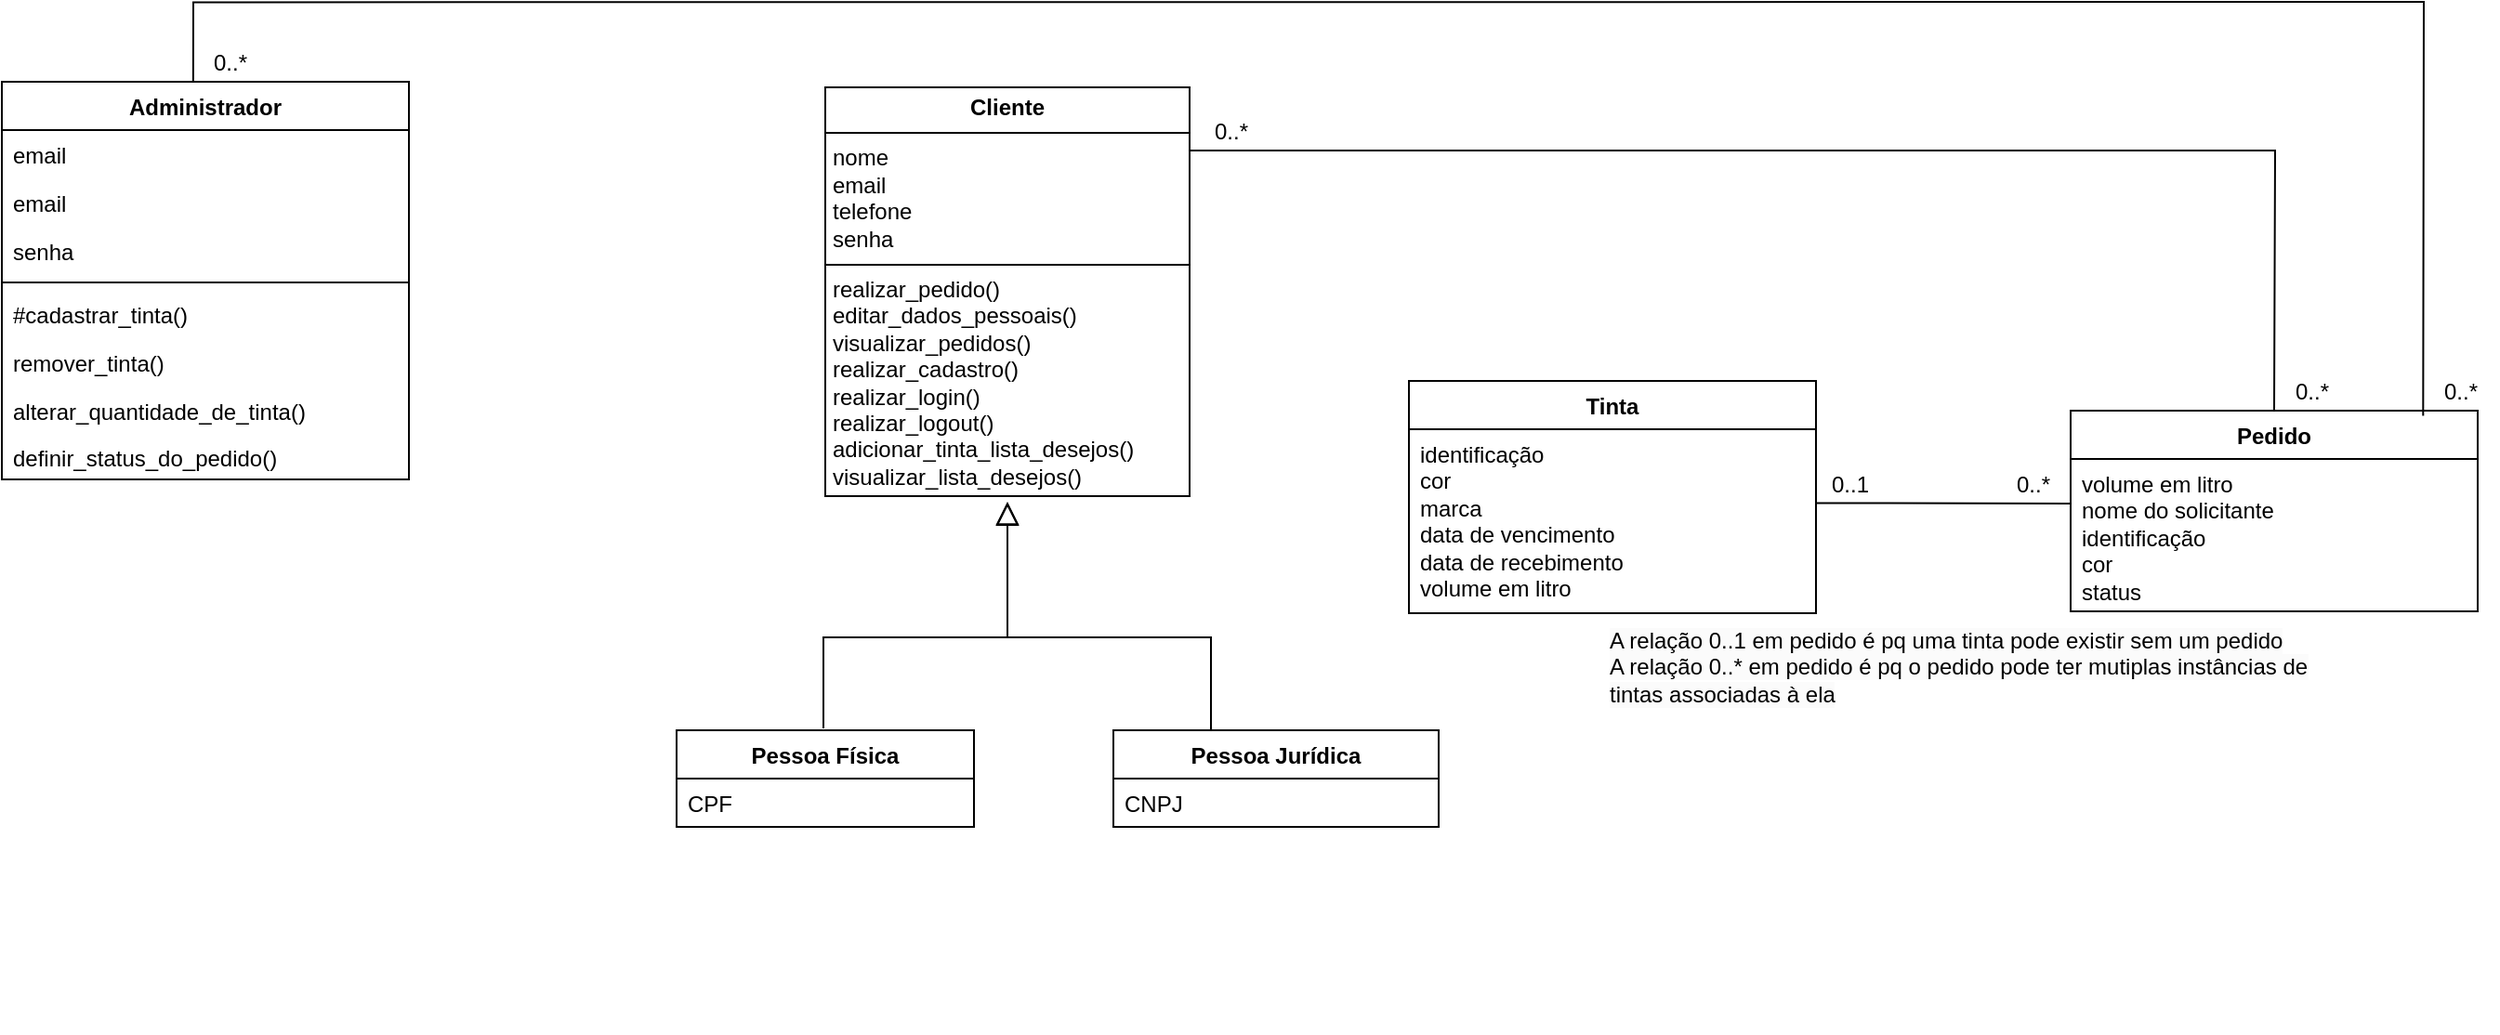 <mxfile version="26.1.3">
  <diagram id="C5RBs43oDa-KdzZeNtuy" name="Page-1">
    <mxGraphModel dx="2261" dy="772" grid="1" gridSize="10" guides="1" tooltips="1" connect="1" arrows="1" fold="1" page="1" pageScale="1" pageWidth="827" pageHeight="1169" math="0" shadow="0">
      <root>
        <mxCell id="WIyWlLk6GJQsqaUBKTNV-0" />
        <mxCell id="WIyWlLk6GJQsqaUBKTNV-1" parent="WIyWlLk6GJQsqaUBKTNV-0" />
        <mxCell id="bwoavTPhw_IVbU03ULFL-0" value="Administrador" style="swimlane;fontStyle=1;align=center;verticalAlign=top;childLayout=stackLayout;horizontal=1;startSize=26;horizontalStack=0;resizeParent=1;resizeParentMax=0;resizeLast=0;collapsible=1;marginBottom=0;whiteSpace=wrap;html=1;" vertex="1" parent="WIyWlLk6GJQsqaUBKTNV-1">
          <mxGeometry x="-543" y="83" width="219" height="214" as="geometry" />
        </mxCell>
        <mxCell id="bwoavTPhw_IVbU03ULFL-1" value="email&lt;div&gt;&lt;br&gt;&lt;/div&gt;" style="text;strokeColor=none;fillColor=none;align=left;verticalAlign=top;spacingLeft=4;spacingRight=4;overflow=hidden;rotatable=0;points=[[0,0.5],[1,0.5]];portConstraint=eastwest;whiteSpace=wrap;html=1;" vertex="1" parent="bwoavTPhw_IVbU03ULFL-0">
          <mxGeometry y="26" width="219" height="26" as="geometry" />
        </mxCell>
        <mxCell id="bwoavTPhw_IVbU03ULFL-63" value="email&lt;div&gt;&lt;br&gt;&lt;/div&gt;" style="text;strokeColor=none;fillColor=none;align=left;verticalAlign=top;spacingLeft=4;spacingRight=4;overflow=hidden;rotatable=0;points=[[0,0.5],[1,0.5]];portConstraint=eastwest;whiteSpace=wrap;html=1;" vertex="1" parent="bwoavTPhw_IVbU03ULFL-0">
          <mxGeometry y="52" width="219" height="26" as="geometry" />
        </mxCell>
        <mxCell id="bwoavTPhw_IVbU03ULFL-2" value="&lt;div&gt;senha&lt;/div&gt;" style="text;strokeColor=none;fillColor=none;align=left;verticalAlign=top;spacingLeft=4;spacingRight=4;overflow=hidden;rotatable=0;points=[[0,0.5],[1,0.5]];portConstraint=eastwest;whiteSpace=wrap;html=1;" vertex="1" parent="bwoavTPhw_IVbU03ULFL-0">
          <mxGeometry y="78" width="219" height="26" as="geometry" />
        </mxCell>
        <mxCell id="bwoavTPhw_IVbU03ULFL-3" value="" style="line;strokeWidth=1;fillColor=none;align=left;verticalAlign=middle;spacingTop=-1;spacingLeft=3;spacingRight=3;rotatable=0;labelPosition=right;points=[];portConstraint=eastwest;strokeColor=inherit;" vertex="1" parent="bwoavTPhw_IVbU03ULFL-0">
          <mxGeometry y="104" width="219" height="8" as="geometry" />
        </mxCell>
        <mxCell id="bwoavTPhw_IVbU03ULFL-4" value="#cadastrar_tinta()&lt;div&gt;&lt;br&gt;&lt;/div&gt;&lt;div&gt;&lt;br&gt;&lt;/div&gt;" style="text;strokeColor=none;fillColor=none;align=left;verticalAlign=top;spacingLeft=4;spacingRight=4;overflow=hidden;rotatable=0;points=[[0,0.5],[1,0.5]];portConstraint=eastwest;whiteSpace=wrap;html=1;" vertex="1" parent="bwoavTPhw_IVbU03ULFL-0">
          <mxGeometry y="112" width="219" height="26" as="geometry" />
        </mxCell>
        <mxCell id="bwoavTPhw_IVbU03ULFL-5" value="remover_tinta()" style="text;strokeColor=none;fillColor=none;align=left;verticalAlign=top;spacingLeft=4;spacingRight=4;overflow=hidden;rotatable=0;points=[[0,0.5],[1,0.5]];portConstraint=eastwest;whiteSpace=wrap;html=1;" vertex="1" parent="bwoavTPhw_IVbU03ULFL-0">
          <mxGeometry y="138" width="219" height="26" as="geometry" />
        </mxCell>
        <mxCell id="bwoavTPhw_IVbU03ULFL-6" value="alterar_quantidade_de_tinta()&lt;div&gt;&lt;br&gt;&lt;/div&gt;" style="text;strokeColor=none;fillColor=none;align=left;verticalAlign=top;spacingLeft=4;spacingRight=4;overflow=hidden;rotatable=0;points=[[0,0.5],[1,0.5]];portConstraint=eastwest;whiteSpace=wrap;html=1;" vertex="1" parent="bwoavTPhw_IVbU03ULFL-0">
          <mxGeometry y="164" width="219" height="25" as="geometry" />
        </mxCell>
        <mxCell id="bwoavTPhw_IVbU03ULFL-7" value="definir_status_do_pedido()" style="text;strokeColor=none;fillColor=none;align=left;verticalAlign=top;spacingLeft=4;spacingRight=4;overflow=hidden;rotatable=0;points=[[0,0.5],[1,0.5]];portConstraint=eastwest;whiteSpace=wrap;html=1;" vertex="1" parent="bwoavTPhw_IVbU03ULFL-0">
          <mxGeometry y="189" width="219" height="25" as="geometry" />
        </mxCell>
        <mxCell id="bwoavTPhw_IVbU03ULFL-15" value="" style="rounded=0;orthogonalLoop=1;jettySize=auto;html=1;endArrow=halfCircle;endFill=0;endSize=6;strokeWidth=1;sketch=0;fontSize=12;curved=0;strokeColor=none;" edge="1" parent="WIyWlLk6GJQsqaUBKTNV-1" target="bwoavTPhw_IVbU03ULFL-16">
          <mxGeometry relative="1" as="geometry">
            <mxPoint x="15" y="514" as="sourcePoint" />
          </mxGeometry>
        </mxCell>
        <mxCell id="bwoavTPhw_IVbU03ULFL-16" value="" style="ellipse;whiteSpace=wrap;html=1;align=center;aspect=fixed;fillColor=none;strokeColor=none;resizable=0;perimeter=centerPerimeter;rotatable=0;allowArrows=0;points=[];outlineConnect=1;" vertex="1" parent="WIyWlLk6GJQsqaUBKTNV-1">
          <mxGeometry x="10" y="582" width="10" height="10" as="geometry" />
        </mxCell>
        <mxCell id="bwoavTPhw_IVbU03ULFL-52" value="&lt;p style=&quot;margin:0px;margin-top:4px;text-align:center;&quot;&gt;&lt;b&gt;Cliente&lt;/b&gt;&lt;/p&gt;&lt;hr size=&quot;1&quot; style=&quot;border-style:solid;&quot;&gt;&lt;p style=&quot;margin:0px;margin-left:4px;&quot;&gt;nome&lt;/p&gt;&lt;p style=&quot;margin:0px;margin-left:4px;&quot;&gt;email&lt;/p&gt;&lt;p style=&quot;margin:0px;margin-left:4px;&quot;&gt;telefone&lt;/p&gt;&lt;p style=&quot;margin:0px;margin-left:4px;&quot;&gt;senha&lt;br&gt;&lt;/p&gt;&lt;hr size=&quot;1&quot; style=&quot;border-style:solid;&quot;&gt;&lt;p style=&quot;margin:0px;margin-left:4px;&quot;&gt;realizar_pedido()&lt;/p&gt;&lt;p style=&quot;margin:0px;margin-left:4px;&quot;&gt;editar_dados_pessoais()&lt;/p&gt;&lt;p style=&quot;margin:0px;margin-left:4px;&quot;&gt;visualizar_pedidos()&lt;/p&gt;&lt;p style=&quot;margin:0px;margin-left:4px;&quot;&gt;realizar_cadastro()&lt;/p&gt;&lt;p style=&quot;margin:0px;margin-left:4px;&quot;&gt;realizar_login()&lt;/p&gt;&lt;p style=&quot;margin:0px;margin-left:4px;&quot;&gt;realizar_logout()&lt;/p&gt;&lt;p style=&quot;margin:0px;margin-left:4px;&quot;&gt;adicionar_tinta_lista_desejos()&lt;/p&gt;&lt;p style=&quot;margin:0px;margin-left:4px;&quot;&gt;visualizar_lista_desejos()&lt;/p&gt;" style="verticalAlign=top;align=left;overflow=fill;html=1;whiteSpace=wrap;" vertex="1" parent="WIyWlLk6GJQsqaUBKTNV-1">
          <mxGeometry x="-100" y="86" width="196" height="220" as="geometry" />
        </mxCell>
        <mxCell id="bwoavTPhw_IVbU03ULFL-53" value="Pessoa Física" style="swimlane;fontStyle=1;align=center;verticalAlign=top;childLayout=stackLayout;horizontal=1;startSize=26;horizontalStack=0;resizeParent=1;resizeParentMax=0;resizeLast=0;collapsible=1;marginBottom=0;whiteSpace=wrap;html=1;" vertex="1" parent="WIyWlLk6GJQsqaUBKTNV-1">
          <mxGeometry x="-180" y="432" width="160" height="52" as="geometry" />
        </mxCell>
        <mxCell id="bwoavTPhw_IVbU03ULFL-54" value="CPF" style="text;strokeColor=none;fillColor=none;align=left;verticalAlign=top;spacingLeft=4;spacingRight=4;overflow=hidden;rotatable=0;points=[[0,0.5],[1,0.5]];portConstraint=eastwest;whiteSpace=wrap;html=1;" vertex="1" parent="bwoavTPhw_IVbU03ULFL-53">
          <mxGeometry y="26" width="160" height="26" as="geometry" />
        </mxCell>
        <mxCell id="bwoavTPhw_IVbU03ULFL-55" value="Pessoa Jurídica" style="swimlane;fontStyle=1;align=center;verticalAlign=top;childLayout=stackLayout;horizontal=1;startSize=26;horizontalStack=0;resizeParent=1;resizeParentMax=0;resizeLast=0;collapsible=1;marginBottom=0;whiteSpace=wrap;html=1;" vertex="1" parent="WIyWlLk6GJQsqaUBKTNV-1">
          <mxGeometry x="55" y="432" width="175" height="52" as="geometry" />
        </mxCell>
        <mxCell id="bwoavTPhw_IVbU03ULFL-56" value="CNPJ" style="text;strokeColor=none;fillColor=none;align=left;verticalAlign=top;spacingLeft=4;spacingRight=4;overflow=hidden;rotatable=0;points=[[0,0.5],[1,0.5]];portConstraint=eastwest;whiteSpace=wrap;html=1;" vertex="1" parent="bwoavTPhw_IVbU03ULFL-55">
          <mxGeometry y="26" width="175" height="26" as="geometry" />
        </mxCell>
        <mxCell id="bwoavTPhw_IVbU03ULFL-57" value="Pedido" style="swimlane;fontStyle=1;align=center;verticalAlign=top;childLayout=stackLayout;horizontal=1;startSize=26;horizontalStack=0;resizeParent=1;resizeParentMax=0;resizeLast=0;collapsible=1;marginBottom=0;whiteSpace=wrap;html=1;" vertex="1" parent="WIyWlLk6GJQsqaUBKTNV-1">
          <mxGeometry x="570" y="260" width="219" height="108" as="geometry" />
        </mxCell>
        <mxCell id="bwoavTPhw_IVbU03ULFL-58" value="volume em litro&lt;div&gt;nome do solicitante&lt;/div&gt;&lt;div&gt;identificação&lt;/div&gt;&lt;div&gt;cor&lt;/div&gt;&lt;div&gt;status&lt;/div&gt;" style="text;strokeColor=none;fillColor=none;align=left;verticalAlign=top;spacingLeft=4;spacingRight=4;overflow=hidden;rotatable=0;points=[[0,0.5],[1,0.5]];portConstraint=eastwest;whiteSpace=wrap;html=1;" vertex="1" parent="bwoavTPhw_IVbU03ULFL-57">
          <mxGeometry y="26" width="219" height="82" as="geometry" />
        </mxCell>
        <mxCell id="bwoavTPhw_IVbU03ULFL-59" value="Tinta" style="swimlane;fontStyle=1;align=center;verticalAlign=top;childLayout=stackLayout;horizontal=1;startSize=26;horizontalStack=0;resizeParent=1;resizeParentMax=0;resizeLast=0;collapsible=1;marginBottom=0;whiteSpace=wrap;html=1;" vertex="1" parent="WIyWlLk6GJQsqaUBKTNV-1">
          <mxGeometry x="214" y="244" width="219" height="125" as="geometry" />
        </mxCell>
        <mxCell id="bwoavTPhw_IVbU03ULFL-60" value="identificação&lt;div&gt;cor&lt;/div&gt;&lt;div&gt;marca&lt;/div&gt;&lt;div&gt;data de vencimento&lt;/div&gt;&lt;div&gt;data de recebimento&lt;/div&gt;&lt;div&gt;volume em litro&lt;/div&gt;&lt;div&gt;&lt;br&gt;&lt;/div&gt;" style="text;strokeColor=none;fillColor=none;align=left;verticalAlign=top;spacingLeft=4;spacingRight=4;overflow=hidden;rotatable=0;points=[[0,0.5],[1,0.5]];portConstraint=eastwest;whiteSpace=wrap;html=1;" vertex="1" parent="bwoavTPhw_IVbU03ULFL-59">
          <mxGeometry y="26" width="219" height="99" as="geometry" />
        </mxCell>
        <mxCell id="bwoavTPhw_IVbU03ULFL-61" value="" style="endArrow=block;endSize=10;endFill=0;shadow=0;strokeWidth=1;rounded=0;curved=0;edgeStyle=elbowEdgeStyle;elbow=vertical;" edge="1" parent="WIyWlLk6GJQsqaUBKTNV-1">
          <mxGeometry width="160" relative="1" as="geometry">
            <mxPoint x="-101" y="431" as="sourcePoint" />
            <mxPoint x="-2" y="309.42" as="targetPoint" />
            <Array as="points">
              <mxPoint x="-50" y="382" />
              <mxPoint x="9" y="360" />
              <mxPoint x="38" y="360" />
              <mxPoint x="-101" y="381" />
            </Array>
          </mxGeometry>
        </mxCell>
        <mxCell id="bwoavTPhw_IVbU03ULFL-62" value="" style="endArrow=block;endSize=10;endFill=0;shadow=0;strokeWidth=1;rounded=0;curved=0;edgeStyle=elbowEdgeStyle;elbow=vertical;exitX=0.3;exitY=-0.009;exitDx=0;exitDy=0;exitPerimeter=0;" edge="1" parent="WIyWlLk6GJQsqaUBKTNV-1" source="bwoavTPhw_IVbU03ULFL-55">
          <mxGeometry width="160" relative="1" as="geometry">
            <mxPoint x="108" y="430" as="sourcePoint" />
            <mxPoint x="-2" y="309" as="targetPoint" />
            <Array as="points">
              <mxPoint x="53" y="382" />
            </Array>
          </mxGeometry>
        </mxCell>
        <mxCell id="bwoavTPhw_IVbU03ULFL-68" value="0..1" style="text;html=1;align=center;verticalAlign=middle;whiteSpace=wrap;rounded=0;" vertex="1" parent="WIyWlLk6GJQsqaUBKTNV-1">
          <mxGeometry x="433" y="290" width="37" height="20" as="geometry" />
        </mxCell>
        <mxCell id="bwoavTPhw_IVbU03ULFL-71" value="" style="endArrow=none;html=1;rounded=0;exitX=1;exitY=0.401;exitDx=0;exitDy=0;exitPerimeter=0;" edge="1" parent="WIyWlLk6GJQsqaUBKTNV-1" source="bwoavTPhw_IVbU03ULFL-60">
          <mxGeometry width="50" height="50" relative="1" as="geometry">
            <mxPoint x="435.19" y="306" as="sourcePoint" />
            <mxPoint x="570" y="310" as="targetPoint" />
          </mxGeometry>
        </mxCell>
        <mxCell id="bwoavTPhw_IVbU03ULFL-86" value="&lt;span style=&quot;color: rgb(0, 0, 0); font-family: Helvetica; font-size: 12px; font-style: normal; font-variant-ligatures: normal; font-variant-caps: normal; font-weight: 400; letter-spacing: normal; orphans: 2; text-align: center; text-indent: 0px; text-transform: none; widows: 2; word-spacing: 0px; -webkit-text-stroke-width: 0px; white-space: normal; background-color: rgb(251, 251, 251); text-decoration-thickness: initial; text-decoration-style: initial; text-decoration-color: initial; float: none; display: inline !important;&quot;&gt;A relação 0..1 em pedido é pq uma tinta pode existir sem um pedido&lt;/span&gt;&lt;div&gt;&lt;span style=&quot;color: rgb(0, 0, 0); font-family: Helvetica; font-size: 12px; font-style: normal; font-variant-ligatures: normal; font-variant-caps: normal; font-weight: 400; letter-spacing: normal; orphans: 2; text-align: center; text-indent: 0px; text-transform: none; widows: 2; word-spacing: 0px; -webkit-text-stroke-width: 0px; white-space: normal; background-color: rgb(251, 251, 251); text-decoration-thickness: initial; text-decoration-style: initial; text-decoration-color: initial; float: none; display: inline !important;&quot;&gt;A relação&amp;nbsp;0..* em pedido é pq o pedido pode ter mutiplas instâncias de tintas associadas à ela&lt;/span&gt;&lt;/div&gt;" style="text;whiteSpace=wrap;html=1;" vertex="1" parent="WIyWlLk6GJQsqaUBKTNV-1">
          <mxGeometry x="320" y="370" width="400" height="40" as="geometry" />
        </mxCell>
        <mxCell id="bwoavTPhw_IVbU03ULFL-89" value="" style="endArrow=none;html=1;rounded=0;entryX=0.5;entryY=0;entryDx=0;entryDy=0;" edge="1" parent="WIyWlLk6GJQsqaUBKTNV-1" target="bwoavTPhw_IVbU03ULFL-57">
          <mxGeometry width="50" height="50" relative="1" as="geometry">
            <mxPoint x="96" y="120" as="sourcePoint" />
            <mxPoint x="630" y="160" as="targetPoint" />
            <Array as="points">
              <mxPoint x="680" y="120" />
            </Array>
          </mxGeometry>
        </mxCell>
        <mxCell id="bwoavTPhw_IVbU03ULFL-90" value="0..*" style="text;html=1;align=center;verticalAlign=middle;whiteSpace=wrap;rounded=0;" vertex="1" parent="WIyWlLk6GJQsqaUBKTNV-1">
          <mxGeometry x="100" y="100" width="37" height="20" as="geometry" />
        </mxCell>
        <mxCell id="bwoavTPhw_IVbU03ULFL-92" value="0..*" style="text;html=1;align=center;verticalAlign=middle;whiteSpace=wrap;rounded=0;" vertex="1" parent="WIyWlLk6GJQsqaUBKTNV-1">
          <mxGeometry x="680" y="240" width="40" height="20" as="geometry" />
        </mxCell>
        <mxCell id="bwoavTPhw_IVbU03ULFL-93" value="0..*" style="text;html=1;align=center;verticalAlign=middle;whiteSpace=wrap;rounded=0;" vertex="1" parent="WIyWlLk6GJQsqaUBKTNV-1">
          <mxGeometry x="530" y="290" width="40" height="20" as="geometry" />
        </mxCell>
        <mxCell id="bwoavTPhw_IVbU03ULFL-94" value="" style="endArrow=none;html=1;rounded=0;entryX=0.47;entryY=-0.001;entryDx=0;entryDy=0;entryPerimeter=0;exitX=0.866;exitY=0.026;exitDx=0;exitDy=0;exitPerimeter=0;" edge="1" parent="WIyWlLk6GJQsqaUBKTNV-1" source="bwoavTPhw_IVbU03ULFL-57">
          <mxGeometry width="50" height="50" relative="1" as="geometry">
            <mxPoint x="730" y="250" as="sourcePoint" />
            <mxPoint x="-440.07" y="82.996" as="targetPoint" />
            <Array as="points">
              <mxPoint x="760" y="40" />
              <mxPoint x="-440" y="40.21" />
            </Array>
          </mxGeometry>
        </mxCell>
        <mxCell id="bwoavTPhw_IVbU03ULFL-95" value="0..*" style="text;html=1;align=center;verticalAlign=middle;whiteSpace=wrap;rounded=0;" vertex="1" parent="WIyWlLk6GJQsqaUBKTNV-1">
          <mxGeometry x="-440" y="63" width="40" height="20" as="geometry" />
        </mxCell>
        <mxCell id="bwoavTPhw_IVbU03ULFL-96" value="0..*" style="text;html=1;align=center;verticalAlign=middle;whiteSpace=wrap;rounded=0;" vertex="1" parent="WIyWlLk6GJQsqaUBKTNV-1">
          <mxGeometry x="760" y="240" width="40" height="20" as="geometry" />
        </mxCell>
      </root>
    </mxGraphModel>
  </diagram>
</mxfile>
